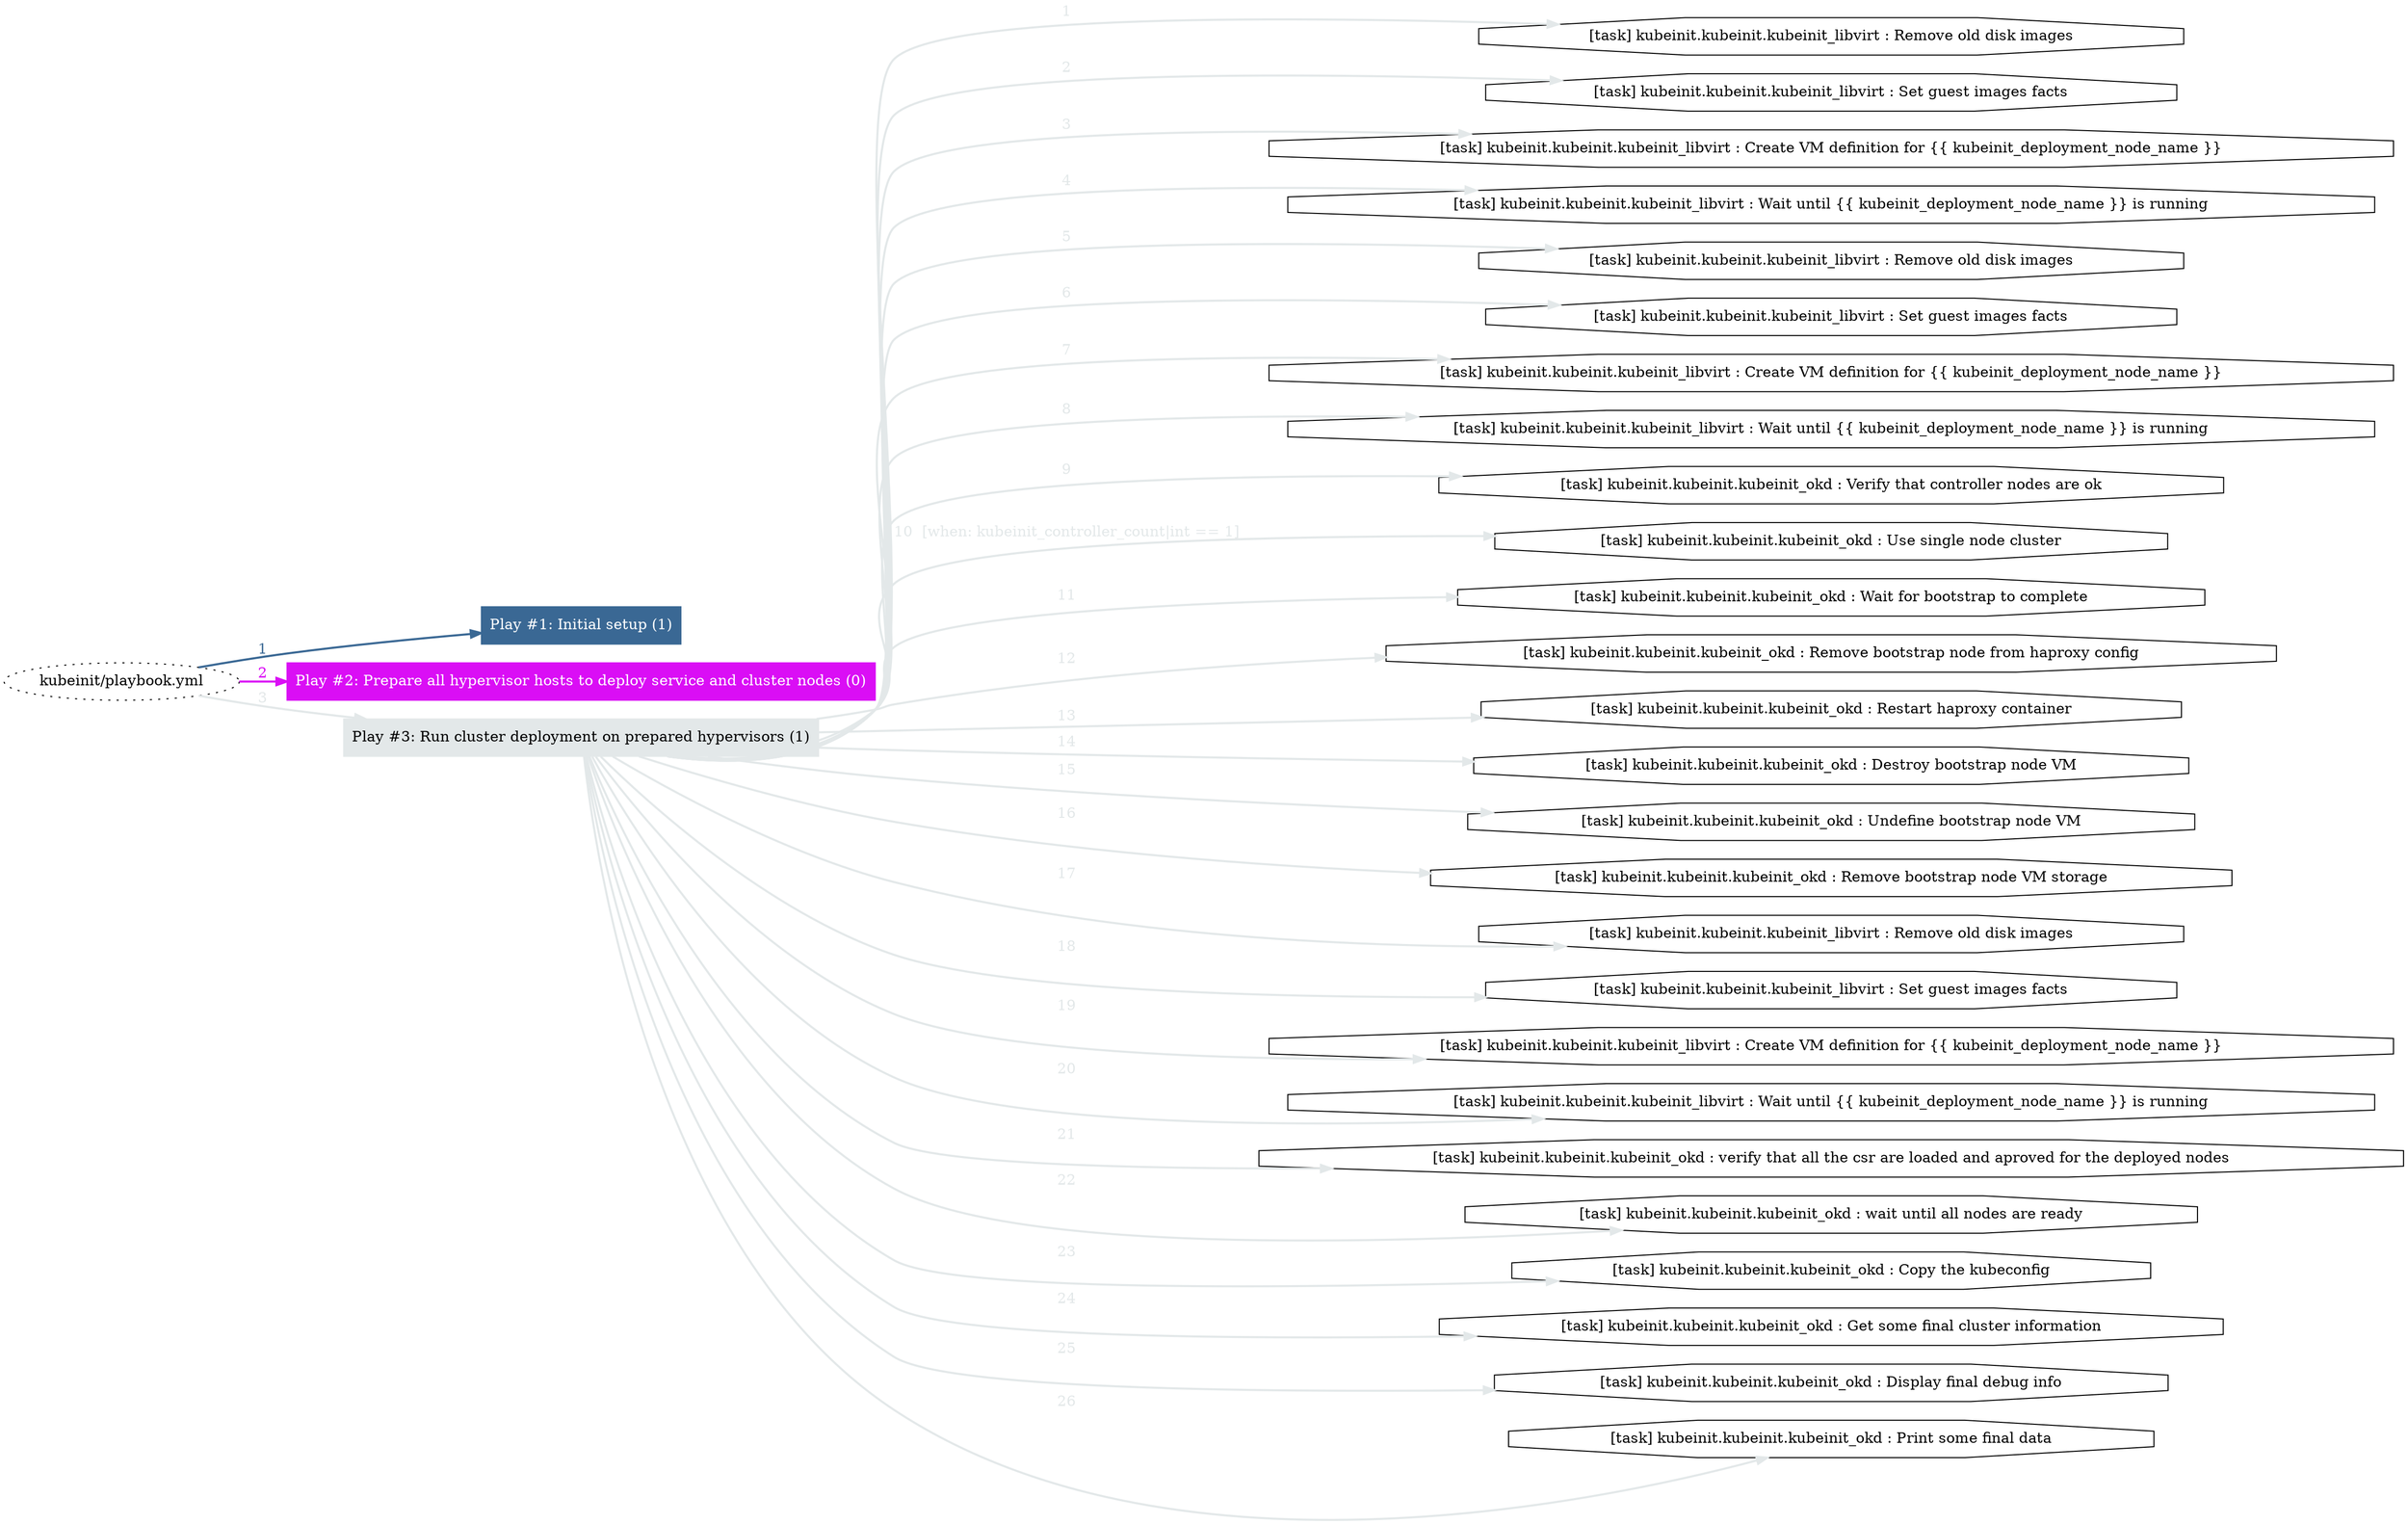 digraph "kubeinit/playbook.yml "{
	graph [concentrate=true ordering=in rankdir=LR ratio=fill]
	edge [esep=5 sep=10]
	"kubeinit/playbook.yml" [id=root_node style=dotted]
	subgraph "Play #1: Initial setup (1) "{
		"Play #1: Initial setup (1)" [color="#3a6894" fontcolor="#ffffff" id="play_bb802231-4c1d-4440-930c-e8ac888470dd" shape=box style=filled tooltip=localhost]
		"kubeinit/playbook.yml" -> "Play #1: Initial setup (1)" [label=1 color="#3a6894" fontcolor="#3a6894" id="edge_9575bced-7b49-479a-87fe-cd5f8399f07b" style=bold]
	}
	subgraph "Play #2: Prepare all hypervisor hosts to deploy service and cluster nodes (0) "{
		"Play #2: Prepare all hypervisor hosts to deploy service and cluster nodes (0)" [color="#da0ef5" fontcolor="#ffffff" id="play_0dcf622d-2fc2-4c8e-bde9-2923b477d1a3" shape=box style=filled tooltip=""]
		"kubeinit/playbook.yml" -> "Play #2: Prepare all hypervisor hosts to deploy service and cluster nodes (0)" [label=2 color="#da0ef5" fontcolor="#da0ef5" id="edge_6f538de5-8cad-4d96-96e4-2a1105960c12" style=bold]
	}
	subgraph "Play #3: Run cluster deployment on prepared hypervisors (1) "{
		"Play #3: Run cluster deployment on prepared hypervisors (1)" [color="#e3e8e9" fontcolor="#000000" id="play_da91eab3-d055-4daa-8d52-c90d6d321d80" shape=box style=filled tooltip=localhost]
		"kubeinit/playbook.yml" -> "Play #3: Run cluster deployment on prepared hypervisors (1)" [label=3 color="#e3e8e9" fontcolor="#e3e8e9" id="edge_57a6816d-2556-44b8-b626-03b84f512264" style=bold]
		"task_fa44feb7-8504-4de3-9923-7a786468f081" [label="[task] kubeinit.kubeinit.kubeinit_libvirt : Remove old disk images" id="task_fa44feb7-8504-4de3-9923-7a786468f081" shape=octagon tooltip="[task] kubeinit.kubeinit.kubeinit_libvirt : Remove old disk images"]
		"Play #3: Run cluster deployment on prepared hypervisors (1)" -> "task_fa44feb7-8504-4de3-9923-7a786468f081" [label=1 color="#e3e8e9" fontcolor="#e3e8e9" id="edge_9600abb6-24db-4865-ae88-7d2b8b8aafa7" style=bold]
		"task_25e38869-72d0-4708-ade1-e7eadccfd7de" [label="[task] kubeinit.kubeinit.kubeinit_libvirt : Set guest images facts" id="task_25e38869-72d0-4708-ade1-e7eadccfd7de" shape=octagon tooltip="[task] kubeinit.kubeinit.kubeinit_libvirt : Set guest images facts"]
		"Play #3: Run cluster deployment on prepared hypervisors (1)" -> "task_25e38869-72d0-4708-ade1-e7eadccfd7de" [label=2 color="#e3e8e9" fontcolor="#e3e8e9" id="edge_5825c377-c81f-4645-a6ad-0e777ac62627" style=bold]
		"task_96246366-aedf-4ab8-b682-e9bd5513a81f" [label="[task] kubeinit.kubeinit.kubeinit_libvirt : Create VM definition for {{ kubeinit_deployment_node_name }}" id="task_96246366-aedf-4ab8-b682-e9bd5513a81f" shape=octagon tooltip="[task] kubeinit.kubeinit.kubeinit_libvirt : Create VM definition for {{ kubeinit_deployment_node_name }}"]
		"Play #3: Run cluster deployment on prepared hypervisors (1)" -> "task_96246366-aedf-4ab8-b682-e9bd5513a81f" [label=3 color="#e3e8e9" fontcolor="#e3e8e9" id="edge_40b79c2c-14d9-4067-97a2-c032ed8bf57f" style=bold]
		"task_e852b898-cdce-4933-ba3f-e92f64ac2b16" [label="[task] kubeinit.kubeinit.kubeinit_libvirt : Wait until {{ kubeinit_deployment_node_name }} is running" id="task_e852b898-cdce-4933-ba3f-e92f64ac2b16" shape=octagon tooltip="[task] kubeinit.kubeinit.kubeinit_libvirt : Wait until {{ kubeinit_deployment_node_name }} is running"]
		"Play #3: Run cluster deployment on prepared hypervisors (1)" -> "task_e852b898-cdce-4933-ba3f-e92f64ac2b16" [label=4 color="#e3e8e9" fontcolor="#e3e8e9" id="edge_2b3b8a15-bff7-4f9b-b1de-aaee9e467c3e" style=bold]
		"task_6c47bcc2-889a-4929-aaae-083668cf10c9" [label="[task] kubeinit.kubeinit.kubeinit_libvirt : Remove old disk images" id="task_6c47bcc2-889a-4929-aaae-083668cf10c9" shape=octagon tooltip="[task] kubeinit.kubeinit.kubeinit_libvirt : Remove old disk images"]
		"Play #3: Run cluster deployment on prepared hypervisors (1)" -> "task_6c47bcc2-889a-4929-aaae-083668cf10c9" [label=5 color="#e3e8e9" fontcolor="#e3e8e9" id="edge_4e39824f-4878-49ee-9b53-f9f19689e414" style=bold]
		"task_a1217ef0-3da2-47d8-924d-8a6014856d0e" [label="[task] kubeinit.kubeinit.kubeinit_libvirt : Set guest images facts" id="task_a1217ef0-3da2-47d8-924d-8a6014856d0e" shape=octagon tooltip="[task] kubeinit.kubeinit.kubeinit_libvirt : Set guest images facts"]
		"Play #3: Run cluster deployment on prepared hypervisors (1)" -> "task_a1217ef0-3da2-47d8-924d-8a6014856d0e" [label=6 color="#e3e8e9" fontcolor="#e3e8e9" id="edge_1a6c0d80-b82f-4f8d-b6c9-1db0edfa474d" style=bold]
		"task_1f9f92e7-a1ec-4565-93d5-ad8e7ffa20d9" [label="[task] kubeinit.kubeinit.kubeinit_libvirt : Create VM definition for {{ kubeinit_deployment_node_name }}" id="task_1f9f92e7-a1ec-4565-93d5-ad8e7ffa20d9" shape=octagon tooltip="[task] kubeinit.kubeinit.kubeinit_libvirt : Create VM definition for {{ kubeinit_deployment_node_name }}"]
		"Play #3: Run cluster deployment on prepared hypervisors (1)" -> "task_1f9f92e7-a1ec-4565-93d5-ad8e7ffa20d9" [label=7 color="#e3e8e9" fontcolor="#e3e8e9" id="edge_28ea67ad-7168-472c-9c0b-36b0dba7db38" style=bold]
		"task_b78caaa9-d431-447d-8f24-d18e7af49bed" [label="[task] kubeinit.kubeinit.kubeinit_libvirt : Wait until {{ kubeinit_deployment_node_name }} is running" id="task_b78caaa9-d431-447d-8f24-d18e7af49bed" shape=octagon tooltip="[task] kubeinit.kubeinit.kubeinit_libvirt : Wait until {{ kubeinit_deployment_node_name }} is running"]
		"Play #3: Run cluster deployment on prepared hypervisors (1)" -> "task_b78caaa9-d431-447d-8f24-d18e7af49bed" [label=8 color="#e3e8e9" fontcolor="#e3e8e9" id="edge_322063d8-b4e9-498e-b296-49e4e5699611" style=bold]
		"task_aa7ba40f-8ab9-4c0f-9b53-d9404e4b4ace" [label="[task] kubeinit.kubeinit.kubeinit_okd : Verify that controller nodes are ok" id="task_aa7ba40f-8ab9-4c0f-9b53-d9404e4b4ace" shape=octagon tooltip="[task] kubeinit.kubeinit.kubeinit_okd : Verify that controller nodes are ok"]
		"Play #3: Run cluster deployment on prepared hypervisors (1)" -> "task_aa7ba40f-8ab9-4c0f-9b53-d9404e4b4ace" [label=9 color="#e3e8e9" fontcolor="#e3e8e9" id="edge_c9112198-9a8b-406e-9027-5df8eb4ca57a" style=bold]
		"task_b409ea40-1612-4366-8ae8-52fbfbbc73da" [label="[task] kubeinit.kubeinit.kubeinit_okd : Use single node cluster" id="task_b409ea40-1612-4366-8ae8-52fbfbbc73da" shape=octagon tooltip="[task] kubeinit.kubeinit.kubeinit_okd : Use single node cluster"]
		"Play #3: Run cluster deployment on prepared hypervisors (1)" -> "task_b409ea40-1612-4366-8ae8-52fbfbbc73da" [label="10  [when: kubeinit_controller_count|int == 1]" color="#e3e8e9" fontcolor="#e3e8e9" id="edge_a9fab5d0-6139-457b-832d-b35b88b94211" style=bold]
		"task_80ee19b2-42ed-4c10-ab26-55b0779c1541" [label="[task] kubeinit.kubeinit.kubeinit_okd : Wait for bootstrap to complete" id="task_80ee19b2-42ed-4c10-ab26-55b0779c1541" shape=octagon tooltip="[task] kubeinit.kubeinit.kubeinit_okd : Wait for bootstrap to complete"]
		"Play #3: Run cluster deployment on prepared hypervisors (1)" -> "task_80ee19b2-42ed-4c10-ab26-55b0779c1541" [label=11 color="#e3e8e9" fontcolor="#e3e8e9" id="edge_fbbd6bf6-74f5-4b38-88d2-8b9237562f5b" style=bold]
		"task_9e58ac86-4388-425e-bc03-d6608b50a808" [label="[task] kubeinit.kubeinit.kubeinit_okd : Remove bootstrap node from haproxy config" id="task_9e58ac86-4388-425e-bc03-d6608b50a808" shape=octagon tooltip="[task] kubeinit.kubeinit.kubeinit_okd : Remove bootstrap node from haproxy config"]
		"Play #3: Run cluster deployment on prepared hypervisors (1)" -> "task_9e58ac86-4388-425e-bc03-d6608b50a808" [label=12 color="#e3e8e9" fontcolor="#e3e8e9" id="edge_56fd7823-ffe5-492e-8f37-57256f4966fb" style=bold]
		"task_d709db4f-47b4-409f-8fd5-2c421ec06a67" [label="[task] kubeinit.kubeinit.kubeinit_okd : Restart haproxy container" id="task_d709db4f-47b4-409f-8fd5-2c421ec06a67" shape=octagon tooltip="[task] kubeinit.kubeinit.kubeinit_okd : Restart haproxy container"]
		"Play #3: Run cluster deployment on prepared hypervisors (1)" -> "task_d709db4f-47b4-409f-8fd5-2c421ec06a67" [label=13 color="#e3e8e9" fontcolor="#e3e8e9" id="edge_6c505559-10fa-40a0-beb4-2cdc2c26a4a4" style=bold]
		"task_b690357b-4726-4809-a53b-623d3a41b68a" [label="[task] kubeinit.kubeinit.kubeinit_okd : Destroy bootstrap node VM" id="task_b690357b-4726-4809-a53b-623d3a41b68a" shape=octagon tooltip="[task] kubeinit.kubeinit.kubeinit_okd : Destroy bootstrap node VM"]
		"Play #3: Run cluster deployment on prepared hypervisors (1)" -> "task_b690357b-4726-4809-a53b-623d3a41b68a" [label=14 color="#e3e8e9" fontcolor="#e3e8e9" id="edge_f5762ab6-a222-424f-969d-7813325dca56" style=bold]
		"task_828d9ecc-79cd-4626-9276-556bfafc2456" [label="[task] kubeinit.kubeinit.kubeinit_okd : Undefine bootstrap node VM" id="task_828d9ecc-79cd-4626-9276-556bfafc2456" shape=octagon tooltip="[task] kubeinit.kubeinit.kubeinit_okd : Undefine bootstrap node VM"]
		"Play #3: Run cluster deployment on prepared hypervisors (1)" -> "task_828d9ecc-79cd-4626-9276-556bfafc2456" [label=15 color="#e3e8e9" fontcolor="#e3e8e9" id="edge_71c182dc-a0f5-47a7-8a33-ff01e49abb05" style=bold]
		"task_1b16ff04-f999-46a7-b4f8-55e97ffd09bc" [label="[task] kubeinit.kubeinit.kubeinit_okd : Remove bootstrap node VM storage" id="task_1b16ff04-f999-46a7-b4f8-55e97ffd09bc" shape=octagon tooltip="[task] kubeinit.kubeinit.kubeinit_okd : Remove bootstrap node VM storage"]
		"Play #3: Run cluster deployment on prepared hypervisors (1)" -> "task_1b16ff04-f999-46a7-b4f8-55e97ffd09bc" [label=16 color="#e3e8e9" fontcolor="#e3e8e9" id="edge_4ff62404-b937-400f-ae9e-20b8e57b6349" style=bold]
		"task_4b80a71f-310c-450e-af74-7370fab43ee6" [label="[task] kubeinit.kubeinit.kubeinit_libvirt : Remove old disk images" id="task_4b80a71f-310c-450e-af74-7370fab43ee6" shape=octagon tooltip="[task] kubeinit.kubeinit.kubeinit_libvirt : Remove old disk images"]
		"Play #3: Run cluster deployment on prepared hypervisors (1)" -> "task_4b80a71f-310c-450e-af74-7370fab43ee6" [label=17 color="#e3e8e9" fontcolor="#e3e8e9" id="edge_6405df14-d3d7-4129-befc-c13306f2fc81" style=bold]
		"task_7f88e0ea-3afa-41bc-9fab-1810de89400a" [label="[task] kubeinit.kubeinit.kubeinit_libvirt : Set guest images facts" id="task_7f88e0ea-3afa-41bc-9fab-1810de89400a" shape=octagon tooltip="[task] kubeinit.kubeinit.kubeinit_libvirt : Set guest images facts"]
		"Play #3: Run cluster deployment on prepared hypervisors (1)" -> "task_7f88e0ea-3afa-41bc-9fab-1810de89400a" [label=18 color="#e3e8e9" fontcolor="#e3e8e9" id="edge_b1d72c0e-bdc8-416c-a194-a664e03f440c" style=bold]
		"task_57040f4b-c535-4b24-b411-39ccb00dca45" [label="[task] kubeinit.kubeinit.kubeinit_libvirt : Create VM definition for {{ kubeinit_deployment_node_name }}" id="task_57040f4b-c535-4b24-b411-39ccb00dca45" shape=octagon tooltip="[task] kubeinit.kubeinit.kubeinit_libvirt : Create VM definition for {{ kubeinit_deployment_node_name }}"]
		"Play #3: Run cluster deployment on prepared hypervisors (1)" -> "task_57040f4b-c535-4b24-b411-39ccb00dca45" [label=19 color="#e3e8e9" fontcolor="#e3e8e9" id="edge_d3259e09-e682-4080-9737-0a11a5fe680b" style=bold]
		"task_73b08c58-c08d-443b-bd24-05f3cf745c5b" [label="[task] kubeinit.kubeinit.kubeinit_libvirt : Wait until {{ kubeinit_deployment_node_name }} is running" id="task_73b08c58-c08d-443b-bd24-05f3cf745c5b" shape=octagon tooltip="[task] kubeinit.kubeinit.kubeinit_libvirt : Wait until {{ kubeinit_deployment_node_name }} is running"]
		"Play #3: Run cluster deployment on prepared hypervisors (1)" -> "task_73b08c58-c08d-443b-bd24-05f3cf745c5b" [label=20 color="#e3e8e9" fontcolor="#e3e8e9" id="edge_ccd78dfe-292a-456c-acd3-669b6f8d221f" style=bold]
		"task_9c8b2fea-a48c-4e89-ac30-18fd94e88298" [label="[task] kubeinit.kubeinit.kubeinit_okd : verify that all the csr are loaded and aproved for the deployed nodes" id="task_9c8b2fea-a48c-4e89-ac30-18fd94e88298" shape=octagon tooltip="[task] kubeinit.kubeinit.kubeinit_okd : verify that all the csr are loaded and aproved for the deployed nodes"]
		"Play #3: Run cluster deployment on prepared hypervisors (1)" -> "task_9c8b2fea-a48c-4e89-ac30-18fd94e88298" [label=21 color="#e3e8e9" fontcolor="#e3e8e9" id="edge_cc051116-c0d4-43a3-9330-9f53f286d66c" style=bold]
		"task_2bf9489c-c7c9-43f8-9a82-ccbcadeb70e1" [label="[task] kubeinit.kubeinit.kubeinit_okd : wait until all nodes are ready" id="task_2bf9489c-c7c9-43f8-9a82-ccbcadeb70e1" shape=octagon tooltip="[task] kubeinit.kubeinit.kubeinit_okd : wait until all nodes are ready"]
		"Play #3: Run cluster deployment on prepared hypervisors (1)" -> "task_2bf9489c-c7c9-43f8-9a82-ccbcadeb70e1" [label=22 color="#e3e8e9" fontcolor="#e3e8e9" id="edge_d67d7126-bbad-4268-9293-ea6df2eb4175" style=bold]
		"task_2235638b-40b4-48d5-96a5-9f38ad249e08" [label="[task] kubeinit.kubeinit.kubeinit_okd : Copy the kubeconfig" id="task_2235638b-40b4-48d5-96a5-9f38ad249e08" shape=octagon tooltip="[task] kubeinit.kubeinit.kubeinit_okd : Copy the kubeconfig"]
		"Play #3: Run cluster deployment on prepared hypervisors (1)" -> "task_2235638b-40b4-48d5-96a5-9f38ad249e08" [label=23 color="#e3e8e9" fontcolor="#e3e8e9" id="edge_d2d644e5-04a5-40a2-a275-60b8b7e865ed" style=bold]
		"task_abaa33d6-a4cc-452f-bf64-ca06ee8a999d" [label="[task] kubeinit.kubeinit.kubeinit_okd : Get some final cluster information" id="task_abaa33d6-a4cc-452f-bf64-ca06ee8a999d" shape=octagon tooltip="[task] kubeinit.kubeinit.kubeinit_okd : Get some final cluster information"]
		"Play #3: Run cluster deployment on prepared hypervisors (1)" -> "task_abaa33d6-a4cc-452f-bf64-ca06ee8a999d" [label=24 color="#e3e8e9" fontcolor="#e3e8e9" id="edge_728d96fc-3f72-440e-a844-e4e1666abc46" style=bold]
		"task_c3fcaaef-89de-4387-a613-a31c842c91ef" [label="[task] kubeinit.kubeinit.kubeinit_okd : Display final debug info" id="task_c3fcaaef-89de-4387-a613-a31c842c91ef" shape=octagon tooltip="[task] kubeinit.kubeinit.kubeinit_okd : Display final debug info"]
		"Play #3: Run cluster deployment on prepared hypervisors (1)" -> "task_c3fcaaef-89de-4387-a613-a31c842c91ef" [label=25 color="#e3e8e9" fontcolor="#e3e8e9" id="edge_bffc91c8-7f2a-443b-87b7-003c4cc8676b" style=bold]
		"task_015fc025-4569-4437-bceb-5c8b391500d9" [label="[task] kubeinit.kubeinit.kubeinit_okd : Print some final data" id="task_015fc025-4569-4437-bceb-5c8b391500d9" shape=octagon tooltip="[task] kubeinit.kubeinit.kubeinit_okd : Print some final data"]
		"Play #3: Run cluster deployment on prepared hypervisors (1)" -> "task_015fc025-4569-4437-bceb-5c8b391500d9" [label=26 color="#e3e8e9" fontcolor="#e3e8e9" id="edge_e68a51f7-57e9-4dea-a0f2-0121dc2e595d" style=bold]
	}
}
